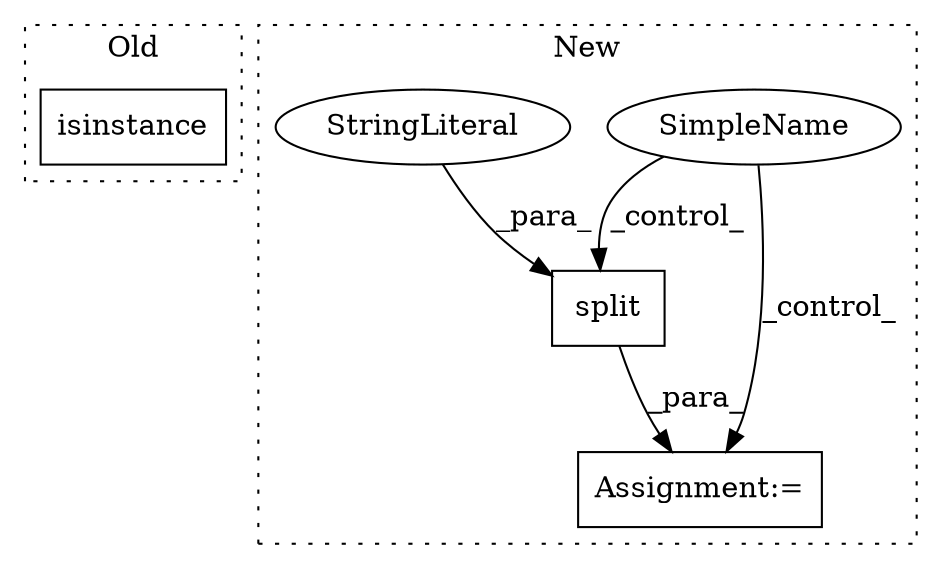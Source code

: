 digraph G {
subgraph cluster0 {
1 [label="isinstance" a="32" s="1105,1156" l="11,2" shape="box"];
label = "Old";
style="dotted";
}
subgraph cluster1 {
2 [label="split" a="32" s="1779,1790" l="6,1" shape="box"];
3 [label="Assignment:=" a="7" s="1766" l="1" shape="box"];
4 [label="SimpleName" a="42" s="" l="" shape="ellipse"];
5 [label="StringLiteral" a="45" s="1785" l="3" shape="ellipse"];
label = "New";
style="dotted";
}
2 -> 3 [label="_para_"];
4 -> 2 [label="_control_"];
4 -> 3 [label="_control_"];
5 -> 2 [label="_para_"];
}